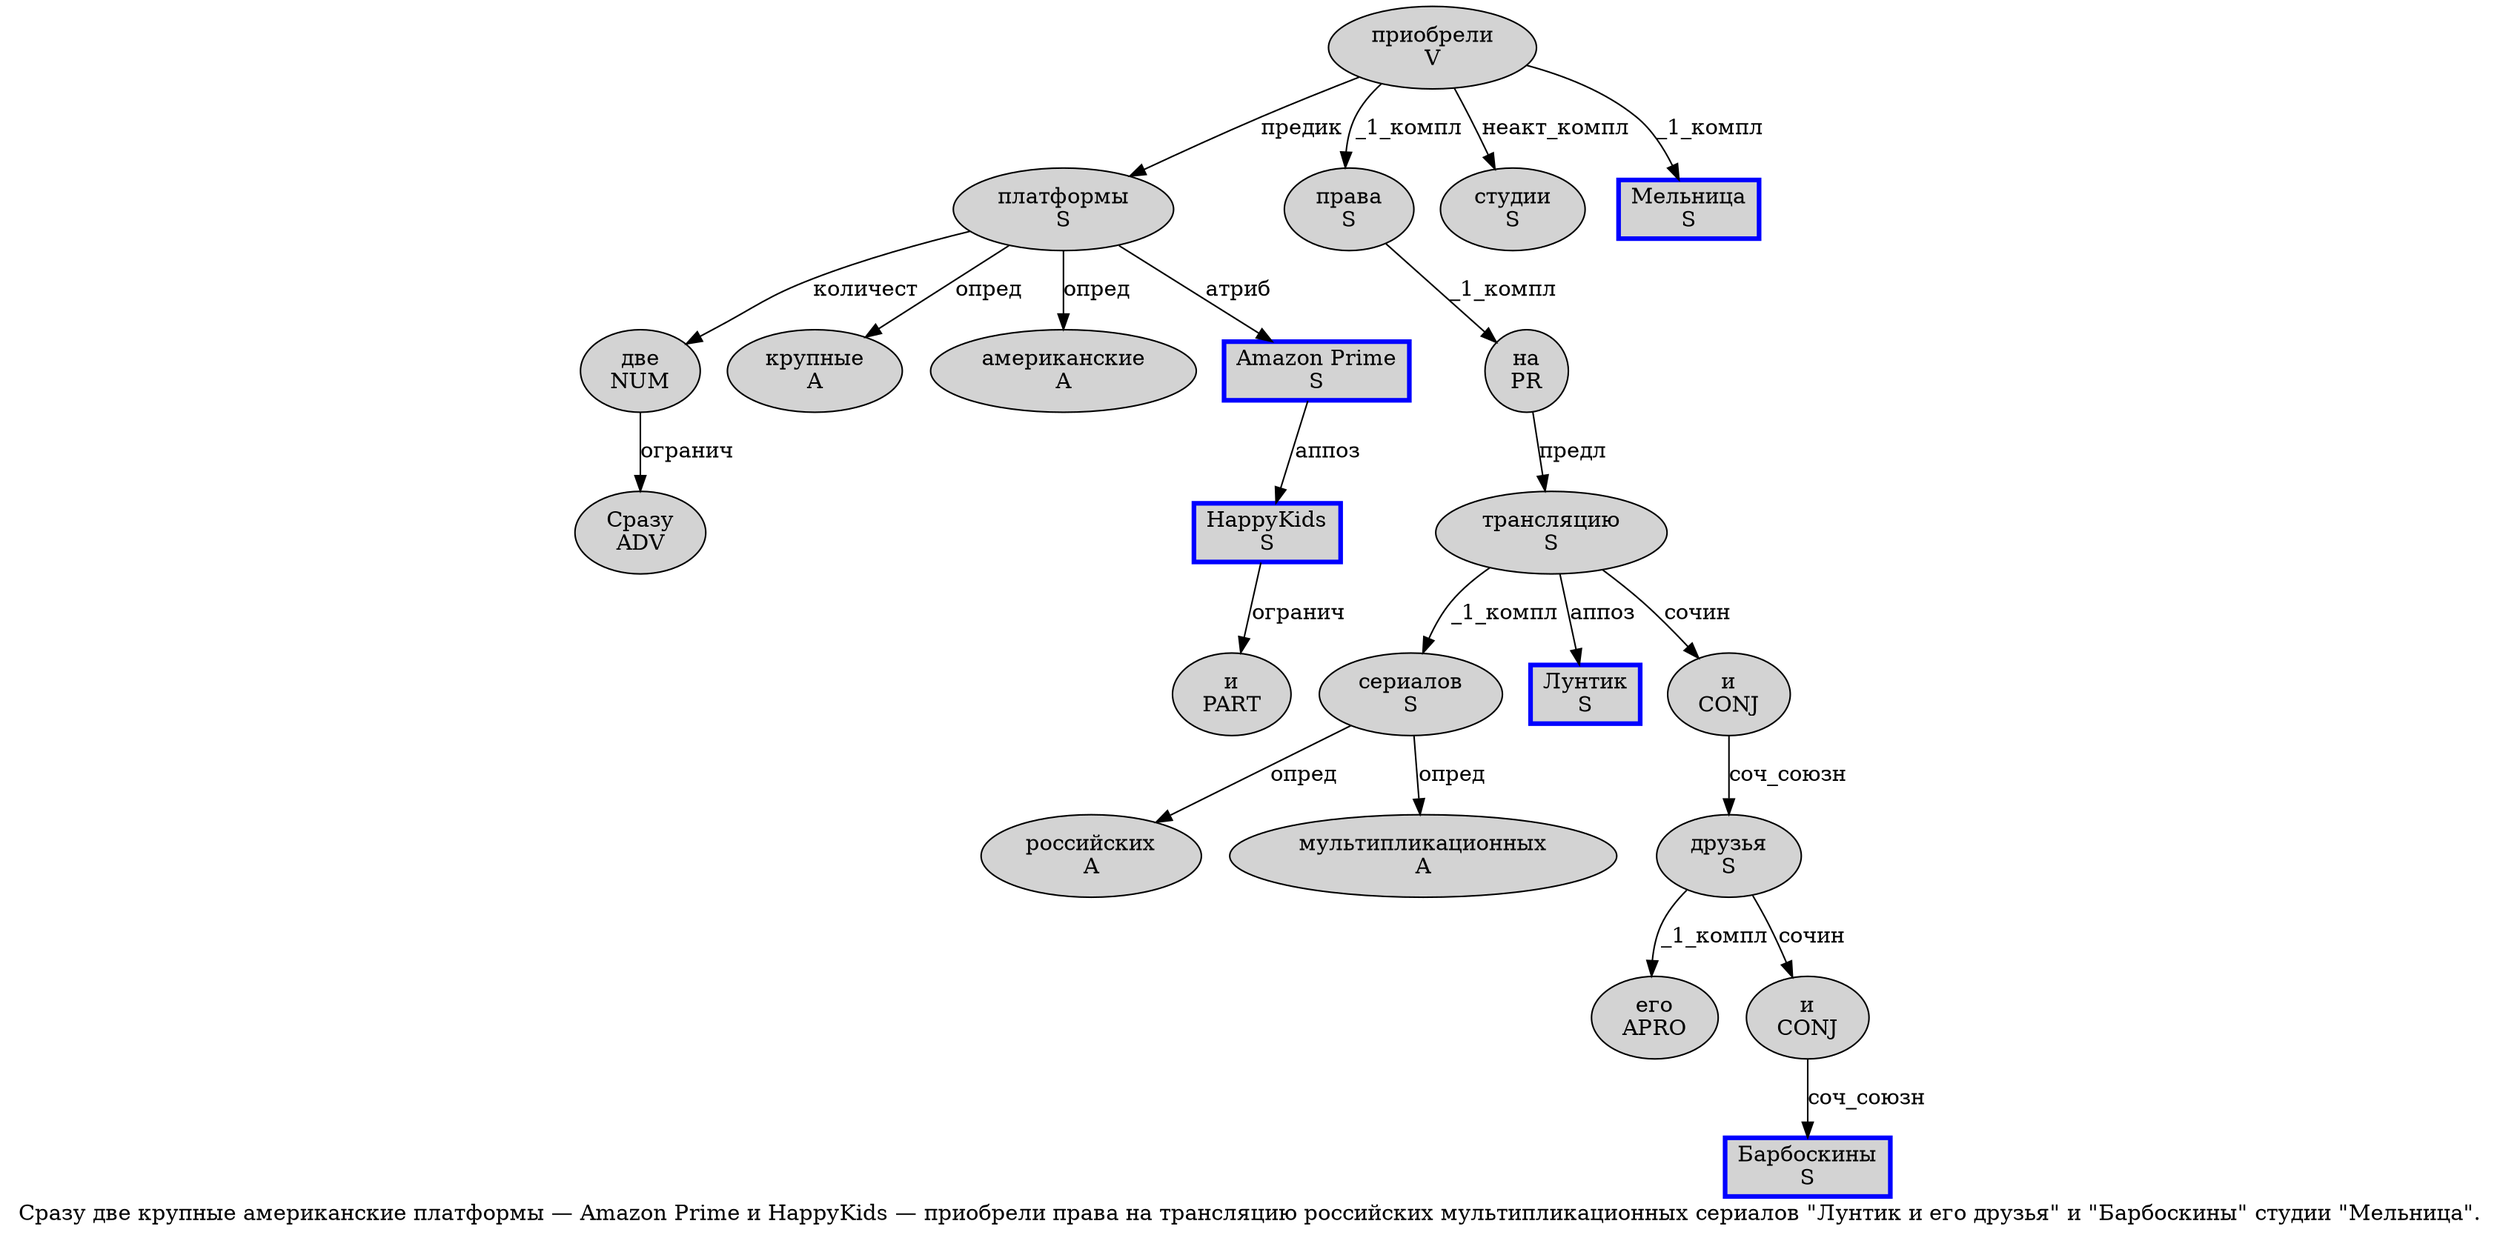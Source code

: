 digraph SENTENCE_1368 {
	graph [label="Сразу две крупные американские платформы — Amazon Prime и HappyKids — приобрели права на трансляцию российских мультипликационных сериалов \"Лунтик и его друзья\" и \"Барбоскины\" студии \"Мельница\"."]
	node [style=filled]
		0 [label="Сразу
ADV" color="" fillcolor=lightgray penwidth=1 shape=ellipse]
		1 [label="две
NUM" color="" fillcolor=lightgray penwidth=1 shape=ellipse]
		2 [label="крупные
A" color="" fillcolor=lightgray penwidth=1 shape=ellipse]
		3 [label="американские
A" color="" fillcolor=lightgray penwidth=1 shape=ellipse]
		4 [label="платформы
S" color="" fillcolor=lightgray penwidth=1 shape=ellipse]
		6 [label="Amazon Prime
S" color=blue fillcolor=lightgray penwidth=3 shape=box]
		7 [label="и
PART" color="" fillcolor=lightgray penwidth=1 shape=ellipse]
		8 [label="HappyKids
S" color=blue fillcolor=lightgray penwidth=3 shape=box]
		10 [label="приобрели
V" color="" fillcolor=lightgray penwidth=1 shape=ellipse]
		11 [label="права
S" color="" fillcolor=lightgray penwidth=1 shape=ellipse]
		12 [label="на
PR" color="" fillcolor=lightgray penwidth=1 shape=ellipse]
		13 [label="трансляцию
S" color="" fillcolor=lightgray penwidth=1 shape=ellipse]
		14 [label="российских
A" color="" fillcolor=lightgray penwidth=1 shape=ellipse]
		15 [label="мультипликационных
A" color="" fillcolor=lightgray penwidth=1 shape=ellipse]
		16 [label="сериалов
S" color="" fillcolor=lightgray penwidth=1 shape=ellipse]
		18 [label="Лунтик
S" color=blue fillcolor=lightgray penwidth=3 shape=box]
		19 [label="и
CONJ" color="" fillcolor=lightgray penwidth=1 shape=ellipse]
		20 [label="его
APRO" color="" fillcolor=lightgray penwidth=1 shape=ellipse]
		21 [label="друзья
S" color="" fillcolor=lightgray penwidth=1 shape=ellipse]
		23 [label="и
CONJ" color="" fillcolor=lightgray penwidth=1 shape=ellipse]
		25 [label="Барбоскины
S" color=blue fillcolor=lightgray penwidth=3 shape=box]
		27 [label="студии
S" color="" fillcolor=lightgray penwidth=1 shape=ellipse]
		29 [label="Мельница
S" color=blue fillcolor=lightgray penwidth=3 shape=box]
			1 -> 0 [label="огранич"]
			16 -> 14 [label="опред"]
			16 -> 15 [label="опред"]
			4 -> 1 [label="количест"]
			4 -> 2 [label="опред"]
			4 -> 3 [label="опред"]
			4 -> 6 [label="атриб"]
			23 -> 25 [label="соч_союзн"]
			19 -> 21 [label="соч_союзн"]
			10 -> 4 [label="предик"]
			10 -> 11 [label="_1_компл"]
			10 -> 27 [label="неакт_компл"]
			10 -> 29 [label="_1_компл"]
			21 -> 20 [label="_1_компл"]
			21 -> 23 [label="сочин"]
			13 -> 16 [label="_1_компл"]
			13 -> 18 [label="аппоз"]
			13 -> 19 [label="сочин"]
			8 -> 7 [label="огранич"]
			6 -> 8 [label="аппоз"]
			11 -> 12 [label="_1_компл"]
			12 -> 13 [label="предл"]
}